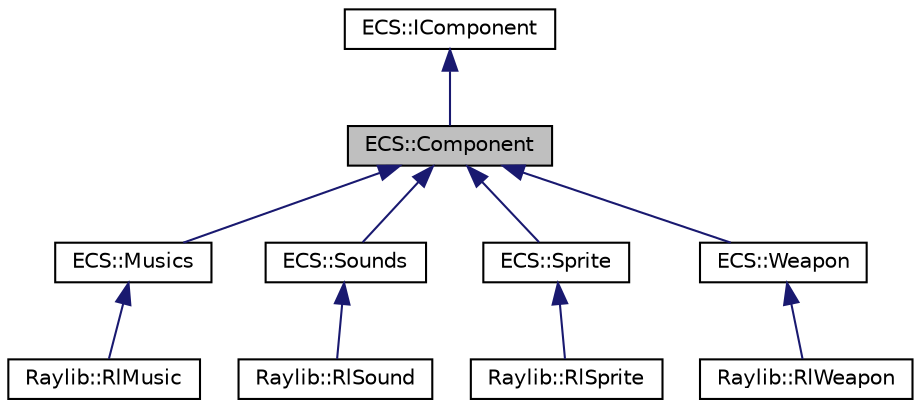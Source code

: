digraph "ECS::Component"
{
 // LATEX_PDF_SIZE
  edge [fontname="Helvetica",fontsize="10",labelfontname="Helvetica",labelfontsize="10"];
  node [fontname="Helvetica",fontsize="10",shape=record];
  Node1 [label="ECS::Component",height=0.2,width=0.4,color="black", fillcolor="grey75", style="filled", fontcolor="black",tooltip=" "];
  Node2 -> Node1 [dir="back",color="midnightblue",fontsize="10",style="solid",fontname="Helvetica"];
  Node2 [label="ECS::IComponent",height=0.2,width=0.4,color="black", fillcolor="white", style="filled",URL="$classECS_1_1IComponent.html",tooltip=" "];
  Node1 -> Node3 [dir="back",color="midnightblue",fontsize="10",style="solid",fontname="Helvetica"];
  Node3 [label="ECS::Musics",height=0.2,width=0.4,color="black", fillcolor="white", style="filled",URL="$classECS_1_1Musics.html",tooltip=" "];
  Node3 -> Node4 [dir="back",color="midnightblue",fontsize="10",style="solid",fontname="Helvetica"];
  Node4 [label="Raylib::RlMusic",height=0.2,width=0.4,color="black", fillcolor="white", style="filled",URL="$classRaylib_1_1RlMusic.html",tooltip=" "];
  Node1 -> Node5 [dir="back",color="midnightblue",fontsize="10",style="solid",fontname="Helvetica"];
  Node5 [label="ECS::Sounds",height=0.2,width=0.4,color="black", fillcolor="white", style="filled",URL="$classECS_1_1Sounds.html",tooltip=" "];
  Node5 -> Node6 [dir="back",color="midnightblue",fontsize="10",style="solid",fontname="Helvetica"];
  Node6 [label="Raylib::RlSound",height=0.2,width=0.4,color="black", fillcolor="white", style="filled",URL="$classRaylib_1_1RlSound.html",tooltip=" "];
  Node1 -> Node7 [dir="back",color="midnightblue",fontsize="10",style="solid",fontname="Helvetica"];
  Node7 [label="ECS::Sprite",height=0.2,width=0.4,color="black", fillcolor="white", style="filled",URL="$classECS_1_1Sprite.html",tooltip=" "];
  Node7 -> Node8 [dir="back",color="midnightblue",fontsize="10",style="solid",fontname="Helvetica"];
  Node8 [label="Raylib::RlSprite",height=0.2,width=0.4,color="black", fillcolor="white", style="filled",URL="$classRaylib_1_1RlSprite.html",tooltip=" "];
  Node1 -> Node9 [dir="back",color="midnightblue",fontsize="10",style="solid",fontname="Helvetica"];
  Node9 [label="ECS::Weapon",height=0.2,width=0.4,color="black", fillcolor="white", style="filled",URL="$classECS_1_1Weapon.html",tooltip=" "];
  Node9 -> Node10 [dir="back",color="midnightblue",fontsize="10",style="solid",fontname="Helvetica"];
  Node10 [label="Raylib::RlWeapon",height=0.2,width=0.4,color="black", fillcolor="white", style="filled",URL="$classRaylib_1_1RlWeapon.html",tooltip=" "];
}
